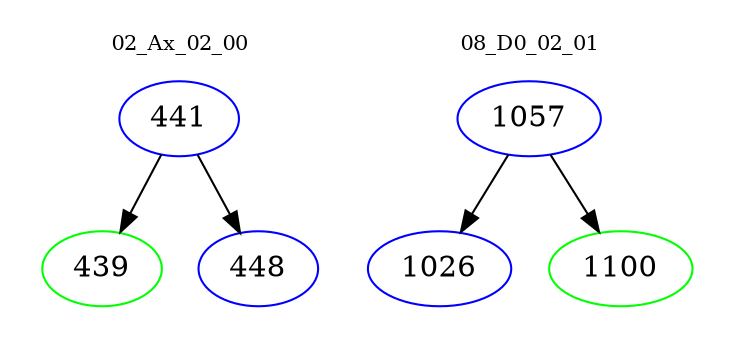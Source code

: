digraph{
subgraph cluster_0 {
color = white
label = "02_Ax_02_00";
fontsize=10;
T0_441 [label="441", color="blue"]
T0_441 -> T0_439 [color="black"]
T0_439 [label="439", color="green"]
T0_441 -> T0_448 [color="black"]
T0_448 [label="448", color="blue"]
}
subgraph cluster_1 {
color = white
label = "08_D0_02_01";
fontsize=10;
T1_1057 [label="1057", color="blue"]
T1_1057 -> T1_1026 [color="black"]
T1_1026 [label="1026", color="blue"]
T1_1057 -> T1_1100 [color="black"]
T1_1100 [label="1100", color="green"]
}
}
